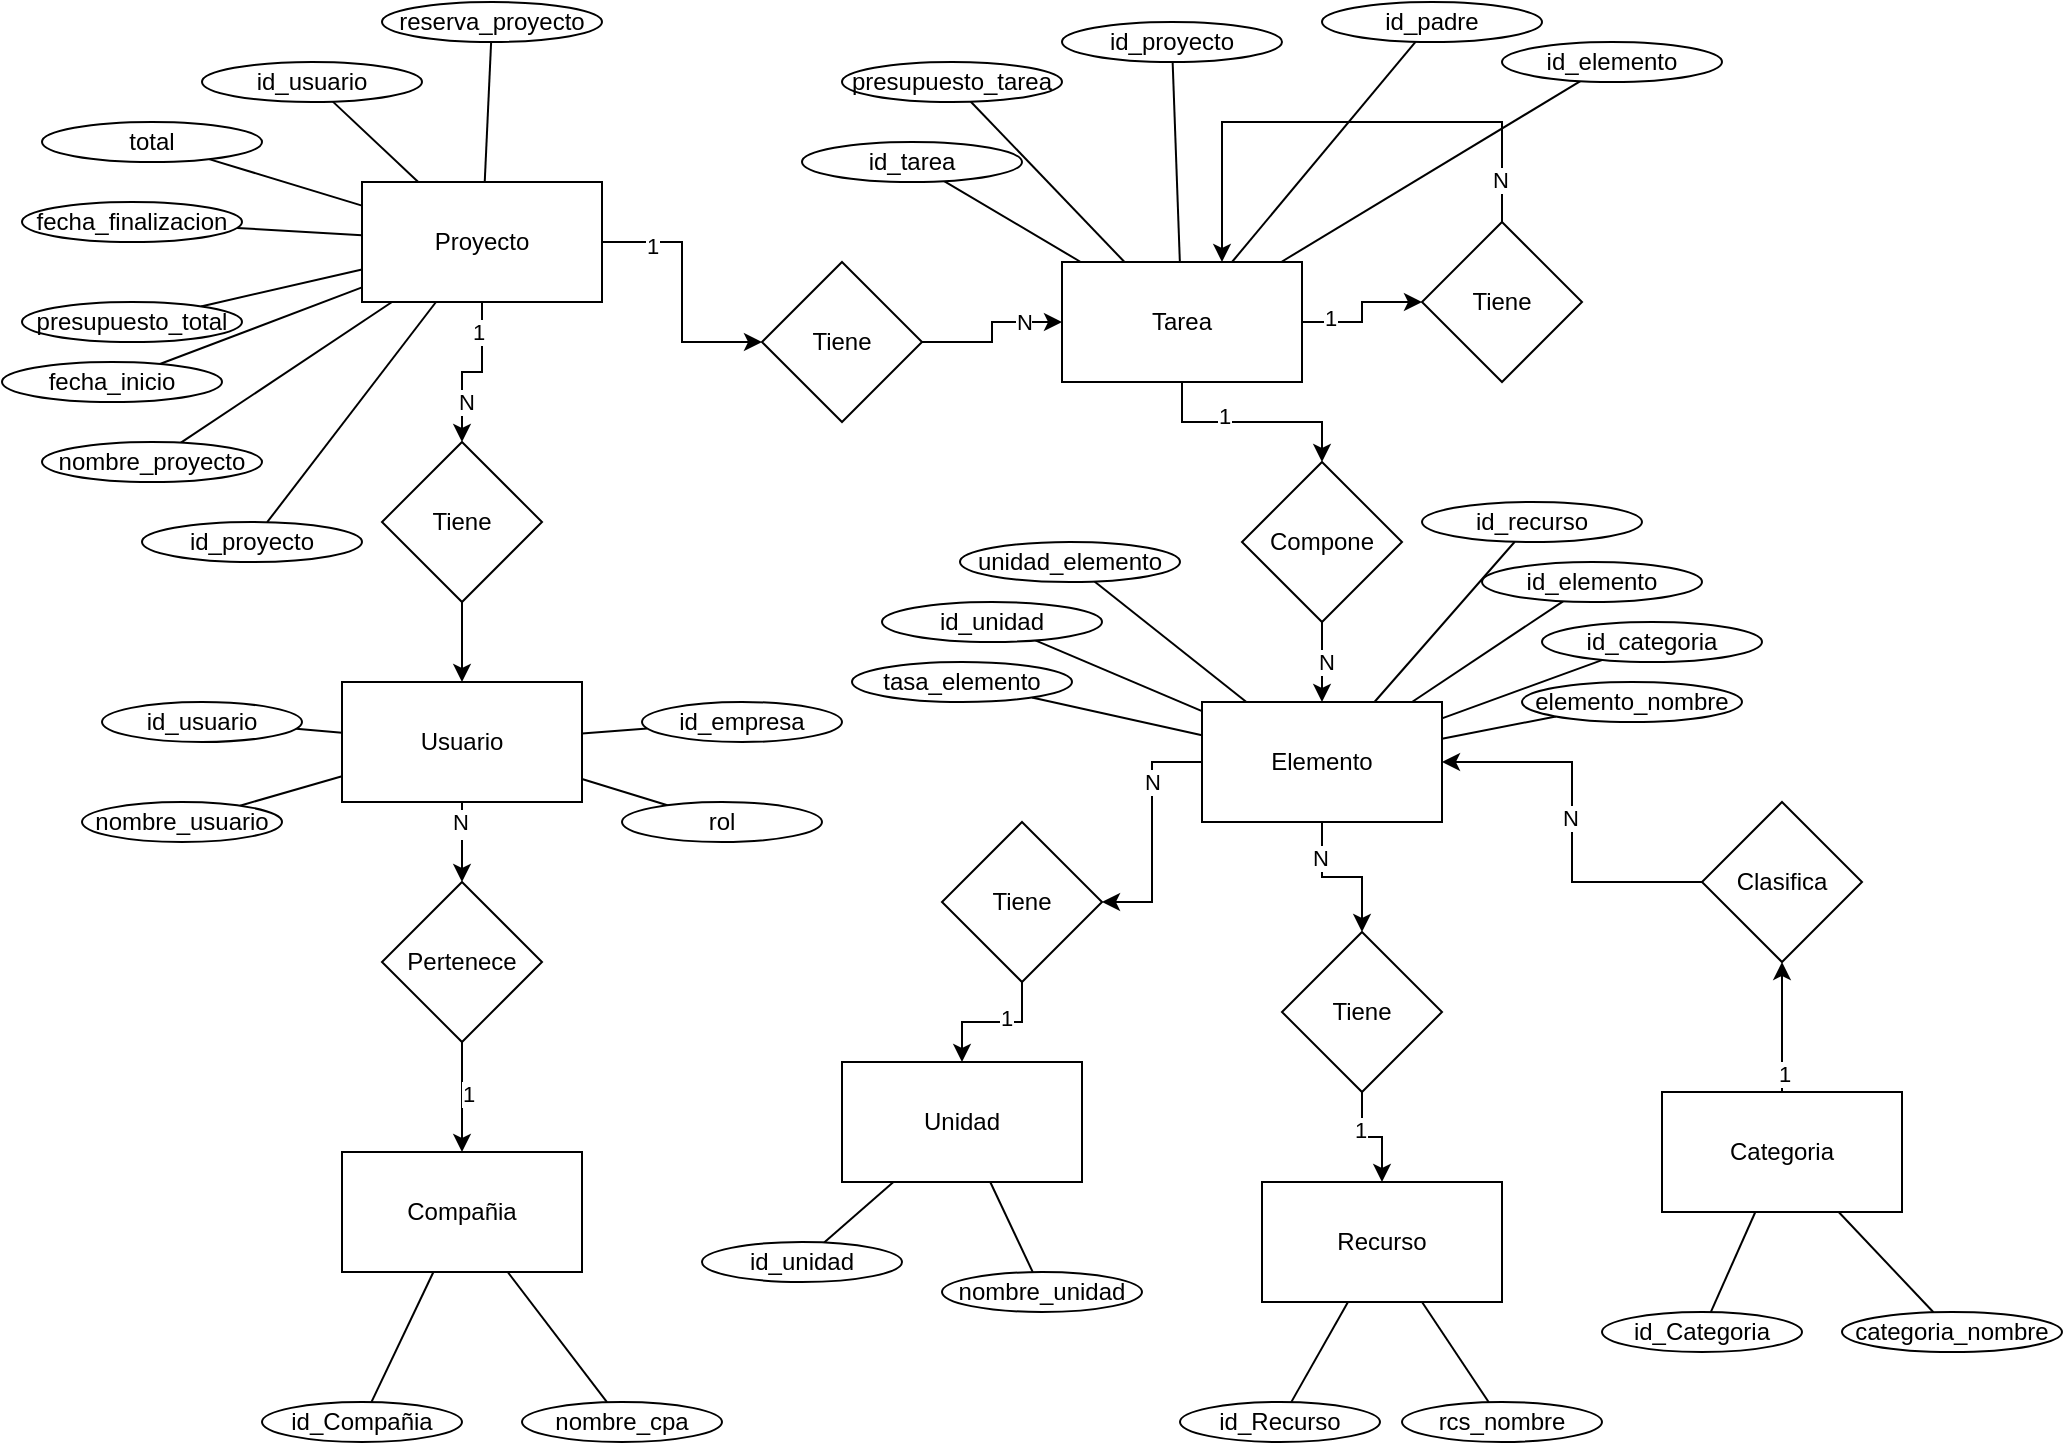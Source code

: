 <mxfile version="21.6.8" type="github">
  <diagram name="Página-1" id="GfPBfh-NymeW8RFI1vQj">
    <mxGraphModel dx="2020" dy="788" grid="1" gridSize="10" guides="1" tooltips="1" connect="1" arrows="1" fold="1" page="1" pageScale="1" pageWidth="827" pageHeight="1169" math="0" shadow="0">
      <root>
        <mxCell id="0" />
        <mxCell id="1" parent="0" />
        <mxCell id="IdiocYvt-IczOxANCRGV-16" value="" style="edgeStyle=orthogonalEdgeStyle;rounded=0;orthogonalLoop=1;jettySize=auto;html=1;" edge="1" parent="1" source="IdiocYvt-IczOxANCRGV-1" target="IdiocYvt-IczOxANCRGV-9">
          <mxGeometry relative="1" as="geometry" />
        </mxCell>
        <mxCell id="IdiocYvt-IczOxANCRGV-36" value="1" style="edgeLabel;html=1;align=center;verticalAlign=middle;resizable=0;points=[];" vertex="1" connectable="0" parent="IdiocYvt-IczOxANCRGV-16">
          <mxGeometry x="-0.643" y="-2" relative="1" as="geometry">
            <mxPoint as="offset" />
          </mxGeometry>
        </mxCell>
        <mxCell id="IdiocYvt-IczOxANCRGV-37" value="N" style="edgeLabel;html=1;align=center;verticalAlign=middle;resizable=0;points=[];" vertex="1" connectable="0" parent="IdiocYvt-IczOxANCRGV-16">
          <mxGeometry x="0.486" y="2" relative="1" as="geometry">
            <mxPoint as="offset" />
          </mxGeometry>
        </mxCell>
        <mxCell id="IdiocYvt-IczOxANCRGV-23" value="" style="edgeStyle=orthogonalEdgeStyle;rounded=0;orthogonalLoop=1;jettySize=auto;html=1;" edge="1" parent="1" source="IdiocYvt-IczOxANCRGV-1" target="IdiocYvt-IczOxANCRGV-11">
          <mxGeometry relative="1" as="geometry" />
        </mxCell>
        <mxCell id="IdiocYvt-IczOxANCRGV-38" value="1" style="edgeLabel;html=1;align=center;verticalAlign=middle;resizable=0;points=[];" vertex="1" connectable="0" parent="IdiocYvt-IczOxANCRGV-23">
          <mxGeometry x="-0.619" y="-2" relative="1" as="geometry">
            <mxPoint as="offset" />
          </mxGeometry>
        </mxCell>
        <mxCell id="IdiocYvt-IczOxANCRGV-1" value="Proyecto" style="rounded=0;whiteSpace=wrap;html=1;" vertex="1" parent="1">
          <mxGeometry x="60" y="100" width="120" height="60" as="geometry" />
        </mxCell>
        <mxCell id="IdiocYvt-IczOxANCRGV-18" value="" style="edgeStyle=orthogonalEdgeStyle;rounded=0;orthogonalLoop=1;jettySize=auto;html=1;" edge="1" parent="1" source="IdiocYvt-IczOxANCRGV-2" target="IdiocYvt-IczOxANCRGV-10">
          <mxGeometry relative="1" as="geometry">
            <Array as="points">
              <mxPoint x="110" y="420" />
              <mxPoint x="110" y="420" />
            </Array>
          </mxGeometry>
        </mxCell>
        <mxCell id="IdiocYvt-IczOxANCRGV-33" value="*" style="edgeLabel;html=1;align=center;verticalAlign=middle;resizable=0;points=[];" vertex="1" connectable="0" parent="IdiocYvt-IczOxANCRGV-18">
          <mxGeometry x="-0.4" relative="1" as="geometry">
            <mxPoint as="offset" />
          </mxGeometry>
        </mxCell>
        <mxCell id="IdiocYvt-IczOxANCRGV-35" value="N" style="edgeLabel;html=1;align=center;verticalAlign=middle;resizable=0;points=[];" vertex="1" connectable="0" parent="IdiocYvt-IczOxANCRGV-18">
          <mxGeometry x="-0.5" y="-1" relative="1" as="geometry">
            <mxPoint as="offset" />
          </mxGeometry>
        </mxCell>
        <mxCell id="IdiocYvt-IczOxANCRGV-2" value="Usuario" style="rounded=0;whiteSpace=wrap;html=1;" vertex="1" parent="1">
          <mxGeometry x="50" y="350" width="120" height="60" as="geometry" />
        </mxCell>
        <mxCell id="IdiocYvt-IczOxANCRGV-3" value="Compañia" style="rounded=0;whiteSpace=wrap;html=1;" vertex="1" parent="1">
          <mxGeometry x="50" y="585" width="120" height="60" as="geometry" />
        </mxCell>
        <mxCell id="IdiocYvt-IczOxANCRGV-25" style="edgeStyle=orthogonalEdgeStyle;rounded=0;orthogonalLoop=1;jettySize=auto;html=1;" edge="1" parent="1" source="IdiocYvt-IczOxANCRGV-4" target="IdiocYvt-IczOxANCRGV-12">
          <mxGeometry relative="1" as="geometry" />
        </mxCell>
        <mxCell id="IdiocYvt-IczOxANCRGV-47" value="1" style="edgeLabel;html=1;align=center;verticalAlign=middle;resizable=0;points=[];" vertex="1" connectable="0" parent="IdiocYvt-IczOxANCRGV-25">
          <mxGeometry x="-0.264" y="3" relative="1" as="geometry">
            <mxPoint as="offset" />
          </mxGeometry>
        </mxCell>
        <mxCell id="IdiocYvt-IczOxANCRGV-42" value="" style="edgeStyle=orthogonalEdgeStyle;rounded=0;orthogonalLoop=1;jettySize=auto;html=1;" edge="1" parent="1" source="IdiocYvt-IczOxANCRGV-4" target="IdiocYvt-IczOxANCRGV-41">
          <mxGeometry relative="1" as="geometry" />
        </mxCell>
        <mxCell id="IdiocYvt-IczOxANCRGV-45" value="1" style="edgeLabel;html=1;align=center;verticalAlign=middle;resizable=0;points=[];" vertex="1" connectable="0" parent="IdiocYvt-IczOxANCRGV-42">
          <mxGeometry x="-0.595" y="2" relative="1" as="geometry">
            <mxPoint as="offset" />
          </mxGeometry>
        </mxCell>
        <mxCell id="IdiocYvt-IczOxANCRGV-4" value="Tarea" style="rounded=0;whiteSpace=wrap;html=1;" vertex="1" parent="1">
          <mxGeometry x="410" y="140" width="120" height="60" as="geometry" />
        </mxCell>
        <mxCell id="IdiocYvt-IczOxANCRGV-27" style="edgeStyle=orthogonalEdgeStyle;rounded=0;orthogonalLoop=1;jettySize=auto;html=1;" edge="1" parent="1" source="IdiocYvt-IczOxANCRGV-5" target="IdiocYvt-IczOxANCRGV-13">
          <mxGeometry relative="1" as="geometry" />
        </mxCell>
        <mxCell id="IdiocYvt-IczOxANCRGV-49" value="N" style="edgeLabel;html=1;align=center;verticalAlign=middle;resizable=0;points=[];" vertex="1" connectable="0" parent="IdiocYvt-IczOxANCRGV-27">
          <mxGeometry x="-0.421" relative="1" as="geometry">
            <mxPoint as="offset" />
          </mxGeometry>
        </mxCell>
        <mxCell id="IdiocYvt-IczOxANCRGV-31" value="" style="edgeStyle=orthogonalEdgeStyle;rounded=0;orthogonalLoop=1;jettySize=auto;html=1;" edge="1" parent="1" source="IdiocYvt-IczOxANCRGV-5" target="IdiocYvt-IczOxANCRGV-14">
          <mxGeometry relative="1" as="geometry" />
        </mxCell>
        <mxCell id="IdiocYvt-IczOxANCRGV-51" value="N" style="edgeLabel;html=1;align=center;verticalAlign=middle;resizable=0;points=[];" vertex="1" connectable="0" parent="IdiocYvt-IczOxANCRGV-31">
          <mxGeometry x="-0.524" y="-1" relative="1" as="geometry">
            <mxPoint as="offset" />
          </mxGeometry>
        </mxCell>
        <mxCell id="IdiocYvt-IczOxANCRGV-5" value="Elemento" style="rounded=0;whiteSpace=wrap;html=1;" vertex="1" parent="1">
          <mxGeometry x="480" y="360" width="120" height="60" as="geometry" />
        </mxCell>
        <mxCell id="IdiocYvt-IczOxANCRGV-6" value="Unidad" style="rounded=0;whiteSpace=wrap;html=1;" vertex="1" parent="1">
          <mxGeometry x="300" y="540" width="120" height="60" as="geometry" />
        </mxCell>
        <mxCell id="IdiocYvt-IczOxANCRGV-7" value="Recurso" style="rounded=0;whiteSpace=wrap;html=1;" vertex="1" parent="1">
          <mxGeometry x="510" y="600" width="120" height="60" as="geometry" />
        </mxCell>
        <mxCell id="IdiocYvt-IczOxANCRGV-29" style="edgeStyle=orthogonalEdgeStyle;rounded=0;orthogonalLoop=1;jettySize=auto;html=1;" edge="1" parent="1" source="IdiocYvt-IczOxANCRGV-8" target="IdiocYvt-IczOxANCRGV-15">
          <mxGeometry relative="1" as="geometry" />
        </mxCell>
        <mxCell id="IdiocYvt-IczOxANCRGV-53" value="1" style="edgeLabel;html=1;align=center;verticalAlign=middle;resizable=0;points=[];" vertex="1" connectable="0" parent="IdiocYvt-IczOxANCRGV-29">
          <mxGeometry x="-0.709" y="-1" relative="1" as="geometry">
            <mxPoint as="offset" />
          </mxGeometry>
        </mxCell>
        <mxCell id="IdiocYvt-IczOxANCRGV-8" value="Categoria" style="rounded=0;whiteSpace=wrap;html=1;" vertex="1" parent="1">
          <mxGeometry x="710" y="555" width="120" height="60" as="geometry" />
        </mxCell>
        <mxCell id="IdiocYvt-IczOxANCRGV-22" value="" style="edgeStyle=orthogonalEdgeStyle;rounded=0;orthogonalLoop=1;jettySize=auto;html=1;" edge="1" parent="1" source="IdiocYvt-IczOxANCRGV-9" target="IdiocYvt-IczOxANCRGV-2">
          <mxGeometry relative="1" as="geometry" />
        </mxCell>
        <mxCell id="IdiocYvt-IczOxANCRGV-9" value="Tiene" style="rhombus;whiteSpace=wrap;html=1;" vertex="1" parent="1">
          <mxGeometry x="70" y="230" width="80" height="80" as="geometry" />
        </mxCell>
        <mxCell id="IdiocYvt-IczOxANCRGV-20" value="" style="edgeStyle=orthogonalEdgeStyle;rounded=0;orthogonalLoop=1;jettySize=auto;html=1;" edge="1" parent="1" source="IdiocYvt-IczOxANCRGV-10" target="IdiocYvt-IczOxANCRGV-3">
          <mxGeometry relative="1" as="geometry" />
        </mxCell>
        <mxCell id="IdiocYvt-IczOxANCRGV-34" value="1" style="edgeLabel;html=1;align=center;verticalAlign=middle;resizable=0;points=[];" vertex="1" connectable="0" parent="IdiocYvt-IczOxANCRGV-20">
          <mxGeometry x="-0.075" y="3" relative="1" as="geometry">
            <mxPoint as="offset" />
          </mxGeometry>
        </mxCell>
        <mxCell id="IdiocYvt-IczOxANCRGV-10" value="Pertenece" style="rhombus;whiteSpace=wrap;html=1;" vertex="1" parent="1">
          <mxGeometry x="70" y="450" width="80" height="80" as="geometry" />
        </mxCell>
        <mxCell id="IdiocYvt-IczOxANCRGV-24" value="" style="edgeStyle=orthogonalEdgeStyle;rounded=0;orthogonalLoop=1;jettySize=auto;html=1;" edge="1" parent="1" source="IdiocYvt-IczOxANCRGV-11" target="IdiocYvt-IczOxANCRGV-4">
          <mxGeometry relative="1" as="geometry" />
        </mxCell>
        <mxCell id="IdiocYvt-IczOxANCRGV-39" value="n" style="edgeLabel;html=1;align=center;verticalAlign=middle;resizable=0;points=[];" vertex="1" connectable="0" parent="IdiocYvt-IczOxANCRGV-24">
          <mxGeometry x="0.49" y="2" relative="1" as="geometry">
            <mxPoint as="offset" />
          </mxGeometry>
        </mxCell>
        <mxCell id="IdiocYvt-IczOxANCRGV-40" value="N" style="edgeLabel;html=1;align=center;verticalAlign=middle;resizable=0;points=[];" vertex="1" connectable="0" parent="IdiocYvt-IczOxANCRGV-24">
          <mxGeometry x="0.386" y="-2" relative="1" as="geometry">
            <mxPoint x="5" y="-2" as="offset" />
          </mxGeometry>
        </mxCell>
        <mxCell id="IdiocYvt-IczOxANCRGV-11" value="Tiene" style="rhombus;whiteSpace=wrap;html=1;" vertex="1" parent="1">
          <mxGeometry x="260" y="140" width="80" height="80" as="geometry" />
        </mxCell>
        <mxCell id="IdiocYvt-IczOxANCRGV-26" value="" style="edgeStyle=orthogonalEdgeStyle;rounded=0;orthogonalLoop=1;jettySize=auto;html=1;" edge="1" parent="1" source="IdiocYvt-IczOxANCRGV-12" target="IdiocYvt-IczOxANCRGV-5">
          <mxGeometry relative="1" as="geometry" />
        </mxCell>
        <mxCell id="IdiocYvt-IczOxANCRGV-48" value="N" style="edgeLabel;html=1;align=center;verticalAlign=middle;resizable=0;points=[];" vertex="1" connectable="0" parent="IdiocYvt-IczOxANCRGV-26">
          <mxGeometry x="0.009" y="2" relative="1" as="geometry">
            <mxPoint as="offset" />
          </mxGeometry>
        </mxCell>
        <mxCell id="IdiocYvt-IczOxANCRGV-12" value="Compone" style="rhombus;whiteSpace=wrap;html=1;" vertex="1" parent="1">
          <mxGeometry x="500" y="240" width="80" height="80" as="geometry" />
        </mxCell>
        <mxCell id="IdiocYvt-IczOxANCRGV-28" style="edgeStyle=orthogonalEdgeStyle;rounded=0;orthogonalLoop=1;jettySize=auto;html=1;" edge="1" parent="1" source="IdiocYvt-IczOxANCRGV-13" target="IdiocYvt-IczOxANCRGV-6">
          <mxGeometry relative="1" as="geometry" />
        </mxCell>
        <mxCell id="IdiocYvt-IczOxANCRGV-50" value="1" style="edgeLabel;html=1;align=center;verticalAlign=middle;resizable=0;points=[];" vertex="1" connectable="0" parent="IdiocYvt-IczOxANCRGV-28">
          <mxGeometry x="-0.18" y="-2" relative="1" as="geometry">
            <mxPoint as="offset" />
          </mxGeometry>
        </mxCell>
        <mxCell id="IdiocYvt-IczOxANCRGV-13" value="Tiene" style="rhombus;whiteSpace=wrap;html=1;" vertex="1" parent="1">
          <mxGeometry x="350" y="420" width="80" height="80" as="geometry" />
        </mxCell>
        <mxCell id="IdiocYvt-IczOxANCRGV-32" value="" style="edgeStyle=orthogonalEdgeStyle;rounded=0;orthogonalLoop=1;jettySize=auto;html=1;" edge="1" parent="1" source="IdiocYvt-IczOxANCRGV-14" target="IdiocYvt-IczOxANCRGV-7">
          <mxGeometry relative="1" as="geometry" />
        </mxCell>
        <mxCell id="IdiocYvt-IczOxANCRGV-52" value="1" style="edgeLabel;html=1;align=center;verticalAlign=middle;resizable=0;points=[];" vertex="1" connectable="0" parent="IdiocYvt-IczOxANCRGV-32">
          <mxGeometry x="-0.303" y="-1" relative="1" as="geometry">
            <mxPoint as="offset" />
          </mxGeometry>
        </mxCell>
        <mxCell id="IdiocYvt-IczOxANCRGV-14" value="Tiene" style="rhombus;whiteSpace=wrap;html=1;" vertex="1" parent="1">
          <mxGeometry x="520" y="475" width="80" height="80" as="geometry" />
        </mxCell>
        <mxCell id="IdiocYvt-IczOxANCRGV-30" value="" style="edgeStyle=orthogonalEdgeStyle;rounded=0;orthogonalLoop=1;jettySize=auto;html=1;" edge="1" parent="1" source="IdiocYvt-IczOxANCRGV-15" target="IdiocYvt-IczOxANCRGV-5">
          <mxGeometry relative="1" as="geometry" />
        </mxCell>
        <mxCell id="IdiocYvt-IczOxANCRGV-54" value="N" style="edgeLabel;html=1;align=center;verticalAlign=middle;resizable=0;points=[];" vertex="1" connectable="0" parent="IdiocYvt-IczOxANCRGV-30">
          <mxGeometry x="0.023" y="1" relative="1" as="geometry">
            <mxPoint as="offset" />
          </mxGeometry>
        </mxCell>
        <mxCell id="IdiocYvt-IczOxANCRGV-15" value="Clasifica" style="rhombus;whiteSpace=wrap;html=1;" vertex="1" parent="1">
          <mxGeometry x="730" y="410" width="80" height="80" as="geometry" />
        </mxCell>
        <mxCell id="IdiocYvt-IczOxANCRGV-43" style="edgeStyle=orthogonalEdgeStyle;rounded=0;orthogonalLoop=1;jettySize=auto;html=1;" edge="1" parent="1" source="IdiocYvt-IczOxANCRGV-41" target="IdiocYvt-IczOxANCRGV-4">
          <mxGeometry relative="1" as="geometry">
            <mxPoint x="560" y="70" as="targetPoint" />
            <Array as="points">
              <mxPoint x="630" y="70" />
              <mxPoint x="490" y="70" />
            </Array>
          </mxGeometry>
        </mxCell>
        <mxCell id="IdiocYvt-IczOxANCRGV-46" value="N" style="edgeLabel;html=1;align=center;verticalAlign=middle;resizable=0;points=[];" vertex="1" connectable="0" parent="IdiocYvt-IczOxANCRGV-43">
          <mxGeometry x="-0.839" y="1" relative="1" as="geometry">
            <mxPoint as="offset" />
          </mxGeometry>
        </mxCell>
        <mxCell id="IdiocYvt-IczOxANCRGV-41" value="Tiene" style="rhombus;whiteSpace=wrap;html=1;" vertex="1" parent="1">
          <mxGeometry x="590" y="120" width="80" height="80" as="geometry" />
        </mxCell>
        <mxCell id="IdiocYvt-IczOxANCRGV-57" style="rounded=0;orthogonalLoop=1;jettySize=auto;html=1;endArrow=none;endFill=0;" edge="1" parent="1" source="IdiocYvt-IczOxANCRGV-55" target="IdiocYvt-IczOxANCRGV-8">
          <mxGeometry relative="1" as="geometry" />
        </mxCell>
        <mxCell id="IdiocYvt-IczOxANCRGV-55" value="id_Categoria" style="ellipse;whiteSpace=wrap;html=1;" vertex="1" parent="1">
          <mxGeometry x="680" y="665" width="100" height="20" as="geometry" />
        </mxCell>
        <mxCell id="IdiocYvt-IczOxANCRGV-58" style="rounded=0;orthogonalLoop=1;jettySize=auto;html=1;endArrow=none;endFill=0;" edge="1" parent="1" source="IdiocYvt-IczOxANCRGV-56" target="IdiocYvt-IczOxANCRGV-8">
          <mxGeometry relative="1" as="geometry" />
        </mxCell>
        <mxCell id="IdiocYvt-IczOxANCRGV-56" value="categoria_nombre" style="ellipse;whiteSpace=wrap;html=1;" vertex="1" parent="1">
          <mxGeometry x="800" y="665" width="110" height="20" as="geometry" />
        </mxCell>
        <mxCell id="IdiocYvt-IczOxANCRGV-61" style="rounded=0;orthogonalLoop=1;jettySize=auto;html=1;endArrow=none;endFill=0;" edge="1" parent="1" source="IdiocYvt-IczOxANCRGV-60" target="IdiocYvt-IczOxANCRGV-3">
          <mxGeometry relative="1" as="geometry" />
        </mxCell>
        <mxCell id="IdiocYvt-IczOxANCRGV-60" value="id_Compañia" style="ellipse;whiteSpace=wrap;html=1;" vertex="1" parent="1">
          <mxGeometry x="10" y="710" width="100" height="20" as="geometry" />
        </mxCell>
        <mxCell id="IdiocYvt-IczOxANCRGV-63" style="rounded=0;orthogonalLoop=1;jettySize=auto;html=1;endArrow=none;endFill=0;" edge="1" parent="1" source="IdiocYvt-IczOxANCRGV-62" target="IdiocYvt-IczOxANCRGV-3">
          <mxGeometry relative="1" as="geometry" />
        </mxCell>
        <mxCell id="IdiocYvt-IczOxANCRGV-62" value="nombre_cpa" style="ellipse;whiteSpace=wrap;html=1;" vertex="1" parent="1">
          <mxGeometry x="140" y="710" width="100" height="20" as="geometry" />
        </mxCell>
        <mxCell id="IdiocYvt-IczOxANCRGV-68" style="rounded=0;orthogonalLoop=1;jettySize=auto;html=1;endArrow=none;endFill=0;" edge="1" parent="1" source="IdiocYvt-IczOxANCRGV-64" target="IdiocYvt-IczOxANCRGV-5">
          <mxGeometry relative="1" as="geometry" />
        </mxCell>
        <mxCell id="IdiocYvt-IczOxANCRGV-64" value="id_elemento" style="ellipse;whiteSpace=wrap;html=1;" vertex="1" parent="1">
          <mxGeometry x="620" y="290" width="110" height="20" as="geometry" />
        </mxCell>
        <mxCell id="IdiocYvt-IczOxANCRGV-70" style="rounded=0;orthogonalLoop=1;jettySize=auto;html=1;endArrow=none;endFill=0;" edge="1" parent="1" source="IdiocYvt-IczOxANCRGV-65" target="IdiocYvt-IczOxANCRGV-5">
          <mxGeometry relative="1" as="geometry" />
        </mxCell>
        <mxCell id="IdiocYvt-IczOxANCRGV-65" value="unidad_elemento" style="ellipse;whiteSpace=wrap;html=1;" vertex="1" parent="1">
          <mxGeometry x="359" y="280" width="110" height="20" as="geometry" />
        </mxCell>
        <mxCell id="IdiocYvt-IczOxANCRGV-71" style="rounded=0;orthogonalLoop=1;jettySize=auto;html=1;endArrow=none;endFill=0;" edge="1" parent="1" source="IdiocYvt-IczOxANCRGV-66" target="IdiocYvt-IczOxANCRGV-5">
          <mxGeometry relative="1" as="geometry" />
        </mxCell>
        <mxCell id="IdiocYvt-IczOxANCRGV-66" value="tasa_elemento" style="ellipse;whiteSpace=wrap;html=1;" vertex="1" parent="1">
          <mxGeometry x="305" y="340" width="110" height="20" as="geometry" />
        </mxCell>
        <mxCell id="IdiocYvt-IczOxANCRGV-69" style="rounded=0;orthogonalLoop=1;jettySize=auto;html=1;endArrow=none;endFill=0;" edge="1" parent="1" source="IdiocYvt-IczOxANCRGV-67" target="IdiocYvt-IczOxANCRGV-5">
          <mxGeometry relative="1" as="geometry" />
        </mxCell>
        <mxCell id="IdiocYvt-IczOxANCRGV-67" value="elemento_nombre" style="ellipse;whiteSpace=wrap;html=1;" vertex="1" parent="1">
          <mxGeometry x="640" y="350" width="110" height="20" as="geometry" />
        </mxCell>
        <mxCell id="IdiocYvt-IczOxANCRGV-76" style="rounded=0;orthogonalLoop=1;jettySize=auto;html=1;endArrow=none;endFill=0;" edge="1" parent="1" source="IdiocYvt-IczOxANCRGV-72" target="IdiocYvt-IczOxANCRGV-5">
          <mxGeometry relative="1" as="geometry" />
        </mxCell>
        <mxCell id="IdiocYvt-IczOxANCRGV-72" value="id_categoria" style="ellipse;whiteSpace=wrap;html=1;" vertex="1" parent="1">
          <mxGeometry x="650" y="320" width="110" height="20" as="geometry" />
        </mxCell>
        <mxCell id="IdiocYvt-IczOxANCRGV-77" style="rounded=0;orthogonalLoop=1;jettySize=auto;html=1;endArrow=none;endFill=0;" edge="1" parent="1" source="IdiocYvt-IczOxANCRGV-73" target="IdiocYvt-IczOxANCRGV-5">
          <mxGeometry relative="1" as="geometry" />
        </mxCell>
        <mxCell id="IdiocYvt-IczOxANCRGV-73" value="id_recurso" style="ellipse;whiteSpace=wrap;html=1;" vertex="1" parent="1">
          <mxGeometry x="590" y="260" width="110" height="20" as="geometry" />
        </mxCell>
        <mxCell id="IdiocYvt-IczOxANCRGV-75" style="rounded=0;orthogonalLoop=1;jettySize=auto;html=1;endArrow=none;endFill=0;" edge="1" parent="1" source="IdiocYvt-IczOxANCRGV-74" target="IdiocYvt-IczOxANCRGV-5">
          <mxGeometry relative="1" as="geometry" />
        </mxCell>
        <mxCell id="IdiocYvt-IczOxANCRGV-74" value="id_unidad" style="ellipse;whiteSpace=wrap;html=1;" vertex="1" parent="1">
          <mxGeometry x="320" y="310" width="110" height="20" as="geometry" />
        </mxCell>
        <mxCell id="IdiocYvt-IczOxANCRGV-91" style="rounded=0;orthogonalLoop=1;jettySize=auto;html=1;endArrow=none;endFill=0;" edge="1" parent="1" source="IdiocYvt-IczOxANCRGV-78" target="IdiocYvt-IczOxANCRGV-1">
          <mxGeometry relative="1" as="geometry" />
        </mxCell>
        <mxCell id="IdiocYvt-IczOxANCRGV-78" value="total" style="ellipse;whiteSpace=wrap;html=1;" vertex="1" parent="1">
          <mxGeometry x="-100" y="70" width="110" height="20" as="geometry" />
        </mxCell>
        <mxCell id="IdiocYvt-IczOxANCRGV-93" style="rounded=0;orthogonalLoop=1;jettySize=auto;html=1;endArrow=none;endFill=0;" edge="1" parent="1" source="IdiocYvt-IczOxANCRGV-79" target="IdiocYvt-IczOxANCRGV-1">
          <mxGeometry relative="1" as="geometry" />
        </mxCell>
        <mxCell id="IdiocYvt-IczOxANCRGV-79" value="reserva_proyecto" style="ellipse;whiteSpace=wrap;html=1;" vertex="1" parent="1">
          <mxGeometry x="70" y="10" width="110" height="20" as="geometry" />
        </mxCell>
        <mxCell id="IdiocYvt-IczOxANCRGV-90" style="rounded=0;orthogonalLoop=1;jettySize=auto;html=1;endArrow=none;endFill=0;" edge="1" parent="1" source="IdiocYvt-IczOxANCRGV-80" target="IdiocYvt-IczOxANCRGV-1">
          <mxGeometry relative="1" as="geometry" />
        </mxCell>
        <mxCell id="IdiocYvt-IczOxANCRGV-80" value="fecha_finalizacion" style="ellipse;whiteSpace=wrap;html=1;" vertex="1" parent="1">
          <mxGeometry x="-110" y="110" width="110" height="20" as="geometry" />
        </mxCell>
        <mxCell id="IdiocYvt-IczOxANCRGV-88" style="rounded=0;orthogonalLoop=1;jettySize=auto;html=1;endArrow=none;endFill=0;" edge="1" parent="1" source="IdiocYvt-IczOxANCRGV-81" target="IdiocYvt-IczOxANCRGV-1">
          <mxGeometry relative="1" as="geometry" />
        </mxCell>
        <mxCell id="IdiocYvt-IczOxANCRGV-81" value="fecha_inicio" style="ellipse;whiteSpace=wrap;html=1;" vertex="1" parent="1">
          <mxGeometry x="-120" y="190" width="110" height="20" as="geometry" />
        </mxCell>
        <mxCell id="IdiocYvt-IczOxANCRGV-89" style="rounded=0;orthogonalLoop=1;jettySize=auto;html=1;endArrow=none;endFill=0;" edge="1" parent="1" source="IdiocYvt-IczOxANCRGV-82" target="IdiocYvt-IczOxANCRGV-1">
          <mxGeometry relative="1" as="geometry" />
        </mxCell>
        <mxCell id="IdiocYvt-IczOxANCRGV-82" value="presupuesto_total" style="ellipse;whiteSpace=wrap;html=1;" vertex="1" parent="1">
          <mxGeometry x="-110" y="160" width="110" height="20" as="geometry" />
        </mxCell>
        <mxCell id="IdiocYvt-IczOxANCRGV-92" style="rounded=0;orthogonalLoop=1;jettySize=auto;html=1;endArrow=none;endFill=0;" edge="1" parent="1" source="IdiocYvt-IczOxANCRGV-83" target="IdiocYvt-IczOxANCRGV-1">
          <mxGeometry relative="1" as="geometry" />
        </mxCell>
        <mxCell id="IdiocYvt-IczOxANCRGV-83" value="id_usuario" style="ellipse;whiteSpace=wrap;html=1;" vertex="1" parent="1">
          <mxGeometry x="-20" y="40" width="110" height="20" as="geometry" />
        </mxCell>
        <mxCell id="IdiocYvt-IczOxANCRGV-86" style="rounded=0;orthogonalLoop=1;jettySize=auto;html=1;endArrow=none;endFill=0;" edge="1" parent="1" source="IdiocYvt-IczOxANCRGV-84" target="IdiocYvt-IczOxANCRGV-1">
          <mxGeometry relative="1" as="geometry" />
        </mxCell>
        <mxCell id="IdiocYvt-IczOxANCRGV-84" value="id_proyecto" style="ellipse;whiteSpace=wrap;html=1;" vertex="1" parent="1">
          <mxGeometry x="-50" y="270" width="110" height="20" as="geometry" />
        </mxCell>
        <mxCell id="IdiocYvt-IczOxANCRGV-87" style="rounded=0;orthogonalLoop=1;jettySize=auto;html=1;endArrow=none;endFill=0;" edge="1" parent="1" source="IdiocYvt-IczOxANCRGV-85" target="IdiocYvt-IczOxANCRGV-1">
          <mxGeometry relative="1" as="geometry" />
        </mxCell>
        <mxCell id="IdiocYvt-IczOxANCRGV-85" value="nombre_proyecto" style="ellipse;whiteSpace=wrap;html=1;" vertex="1" parent="1">
          <mxGeometry x="-100" y="230" width="110" height="20" as="geometry" />
        </mxCell>
        <mxCell id="IdiocYvt-IczOxANCRGV-98" style="rounded=0;orthogonalLoop=1;jettySize=auto;html=1;endArrow=none;endFill=0;" edge="1" parent="1" source="IdiocYvt-IczOxANCRGV-94" target="IdiocYvt-IczOxANCRGV-7">
          <mxGeometry relative="1" as="geometry" />
        </mxCell>
        <mxCell id="IdiocYvt-IczOxANCRGV-94" value="rcs_nombre" style="ellipse;whiteSpace=wrap;html=1;" vertex="1" parent="1">
          <mxGeometry x="580" y="710" width="100" height="20" as="geometry" />
        </mxCell>
        <mxCell id="IdiocYvt-IczOxANCRGV-99" style="rounded=0;orthogonalLoop=1;jettySize=auto;html=1;endArrow=none;endFill=0;" edge="1" parent="1" source="IdiocYvt-IczOxANCRGV-95" target="IdiocYvt-IczOxANCRGV-7">
          <mxGeometry relative="1" as="geometry" />
        </mxCell>
        <mxCell id="IdiocYvt-IczOxANCRGV-95" value="id_Recurso" style="ellipse;whiteSpace=wrap;html=1;" vertex="1" parent="1">
          <mxGeometry x="469" y="710" width="100" height="20" as="geometry" />
        </mxCell>
        <mxCell id="IdiocYvt-IczOxANCRGV-101" style="rounded=0;orthogonalLoop=1;jettySize=auto;html=1;endArrow=none;endFill=0;" edge="1" parent="1" source="IdiocYvt-IczOxANCRGV-96" target="IdiocYvt-IczOxANCRGV-6">
          <mxGeometry relative="1" as="geometry" />
        </mxCell>
        <mxCell id="IdiocYvt-IczOxANCRGV-96" value="id_unidad" style="ellipse;whiteSpace=wrap;html=1;" vertex="1" parent="1">
          <mxGeometry x="230" y="630" width="100" height="20" as="geometry" />
        </mxCell>
        <mxCell id="IdiocYvt-IczOxANCRGV-100" style="rounded=0;orthogonalLoop=1;jettySize=auto;html=1;endArrow=none;endFill=0;" edge="1" parent="1" source="IdiocYvt-IczOxANCRGV-97" target="IdiocYvt-IczOxANCRGV-6">
          <mxGeometry relative="1" as="geometry" />
        </mxCell>
        <mxCell id="IdiocYvt-IczOxANCRGV-97" value="nombre_unidad" style="ellipse;whiteSpace=wrap;html=1;" vertex="1" parent="1">
          <mxGeometry x="350" y="645" width="100" height="20" as="geometry" />
        </mxCell>
        <mxCell id="IdiocYvt-IczOxANCRGV-108" style="rounded=0;orthogonalLoop=1;jettySize=auto;html=1;endArrow=none;endFill=0;" edge="1" parent="1" source="IdiocYvt-IczOxANCRGV-102" target="IdiocYvt-IczOxANCRGV-4">
          <mxGeometry relative="1" as="geometry" />
        </mxCell>
        <mxCell id="IdiocYvt-IczOxANCRGV-102" value="presupuesto_tarea" style="ellipse;whiteSpace=wrap;html=1;" vertex="1" parent="1">
          <mxGeometry x="300" y="40" width="110" height="20" as="geometry" />
        </mxCell>
        <mxCell id="IdiocYvt-IczOxANCRGV-109" style="rounded=0;orthogonalLoop=1;jettySize=auto;html=1;endArrow=none;endFill=0;" edge="1" parent="1" source="IdiocYvt-IczOxANCRGV-103" target="IdiocYvt-IczOxANCRGV-4">
          <mxGeometry relative="1" as="geometry" />
        </mxCell>
        <mxCell id="IdiocYvt-IczOxANCRGV-103" value="id_proyecto" style="ellipse;whiteSpace=wrap;html=1;" vertex="1" parent="1">
          <mxGeometry x="410" y="20" width="110" height="20" as="geometry" />
        </mxCell>
        <mxCell id="IdiocYvt-IczOxANCRGV-110" style="rounded=0;orthogonalLoop=1;jettySize=auto;html=1;endArrow=none;endFill=0;" edge="1" parent="1" source="IdiocYvt-IczOxANCRGV-104" target="IdiocYvt-IczOxANCRGV-4">
          <mxGeometry relative="1" as="geometry" />
        </mxCell>
        <mxCell id="IdiocYvt-IczOxANCRGV-104" value="id_padre" style="ellipse;whiteSpace=wrap;html=1;" vertex="1" parent="1">
          <mxGeometry x="540" y="10" width="110" height="20" as="geometry" />
        </mxCell>
        <mxCell id="IdiocYvt-IczOxANCRGV-111" style="rounded=0;orthogonalLoop=1;jettySize=auto;html=1;endArrow=none;endFill=0;" edge="1" parent="1" source="IdiocYvt-IczOxANCRGV-105" target="IdiocYvt-IczOxANCRGV-4">
          <mxGeometry relative="1" as="geometry" />
        </mxCell>
        <mxCell id="IdiocYvt-IczOxANCRGV-105" value="id_elemento" style="ellipse;whiteSpace=wrap;html=1;" vertex="1" parent="1">
          <mxGeometry x="630" y="30" width="110" height="20" as="geometry" />
        </mxCell>
        <mxCell id="IdiocYvt-IczOxANCRGV-107" style="rounded=0;orthogonalLoop=1;jettySize=auto;html=1;endArrow=none;endFill=0;" edge="1" parent="1" source="IdiocYvt-IczOxANCRGV-106" target="IdiocYvt-IczOxANCRGV-4">
          <mxGeometry relative="1" as="geometry" />
        </mxCell>
        <mxCell id="IdiocYvt-IczOxANCRGV-106" value="id_tarea" style="ellipse;whiteSpace=wrap;html=1;" vertex="1" parent="1">
          <mxGeometry x="280" y="80" width="110" height="20" as="geometry" />
        </mxCell>
        <mxCell id="IdiocYvt-IczOxANCRGV-121" style="rounded=0;orthogonalLoop=1;jettySize=auto;html=1;endArrow=none;endFill=0;" edge="1" parent="1" source="IdiocYvt-IczOxANCRGV-113" target="IdiocYvt-IczOxANCRGV-2">
          <mxGeometry relative="1" as="geometry" />
        </mxCell>
        <mxCell id="IdiocYvt-IczOxANCRGV-113" value="id_usuario" style="ellipse;whiteSpace=wrap;html=1;" vertex="1" parent="1">
          <mxGeometry x="-70" y="360" width="100" height="20" as="geometry" />
        </mxCell>
        <mxCell id="IdiocYvt-IczOxANCRGV-120" style="rounded=0;orthogonalLoop=1;jettySize=auto;html=1;endArrow=none;endFill=0;" edge="1" parent="1" source="IdiocYvt-IczOxANCRGV-114" target="IdiocYvt-IczOxANCRGV-2">
          <mxGeometry relative="1" as="geometry" />
        </mxCell>
        <mxCell id="IdiocYvt-IczOxANCRGV-114" value="nombre_usuario" style="ellipse;whiteSpace=wrap;html=1;" vertex="1" parent="1">
          <mxGeometry x="-80" y="410" width="100" height="20" as="geometry" />
        </mxCell>
        <mxCell id="IdiocYvt-IczOxANCRGV-118" value="" style="rounded=0;orthogonalLoop=1;jettySize=auto;html=1;endArrow=none;endFill=0;" edge="1" parent="1" source="IdiocYvt-IczOxANCRGV-115" target="IdiocYvt-IczOxANCRGV-2">
          <mxGeometry relative="1" as="geometry" />
        </mxCell>
        <mxCell id="IdiocYvt-IczOxANCRGV-115" value="id_empresa" style="ellipse;whiteSpace=wrap;html=1;" vertex="1" parent="1">
          <mxGeometry x="200" y="360" width="100" height="20" as="geometry" />
        </mxCell>
        <mxCell id="IdiocYvt-IczOxANCRGV-119" style="rounded=0;orthogonalLoop=1;jettySize=auto;html=1;endArrow=none;endFill=0;" edge="1" parent="1" source="IdiocYvt-IczOxANCRGV-116" target="IdiocYvt-IczOxANCRGV-2">
          <mxGeometry relative="1" as="geometry" />
        </mxCell>
        <mxCell id="IdiocYvt-IczOxANCRGV-116" value="rol" style="ellipse;whiteSpace=wrap;html=1;" vertex="1" parent="1">
          <mxGeometry x="190" y="410" width="100" height="20" as="geometry" />
        </mxCell>
      </root>
    </mxGraphModel>
  </diagram>
</mxfile>
